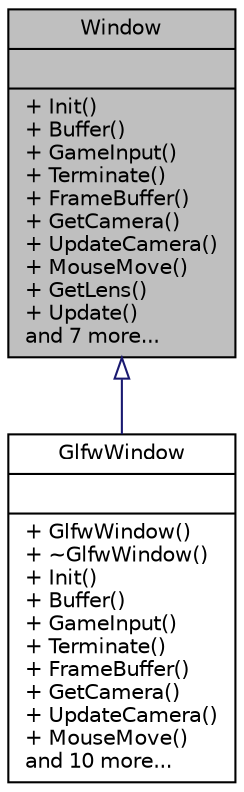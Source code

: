 digraph "Window"
{
 // LATEX_PDF_SIZE
  edge [fontname="Helvetica",fontsize="10",labelfontname="Helvetica",labelfontsize="10"];
  node [fontname="Helvetica",fontsize="10",shape=record];
  Node1 [label="{Window\n||+ Init()\l+ Buffer()\l+ GameInput()\l+ Terminate()\l+ FrameBuffer()\l+ GetCamera()\l+ UpdateCamera()\l+ MouseMove()\l+ GetLens()\l+ Update()\land 7 more...\l}",height=0.2,width=0.4,color="black", fillcolor="grey75", style="filled", fontcolor="black",tooltip=" "];
  Node1 -> Node2 [dir="back",color="midnightblue",fontsize="10",style="solid",arrowtail="onormal",fontname="Helvetica"];
  Node2 [label="{GlfwWindow\n||+ GlfwWindow()\l+ ~GlfwWindow()\l+ Init()\l+ Buffer()\l+ GameInput()\l+ Terminate()\l+ FrameBuffer()\l+ GetCamera()\l+ UpdateCamera()\l+ MouseMove()\land 10 more...\l}",height=0.2,width=0.4,color="black", fillcolor="white", style="filled",URL="$class_glfw_window.html",tooltip="The abstracted window class that is used for the window facade. This class holds all the Glfw window ..."];
}

